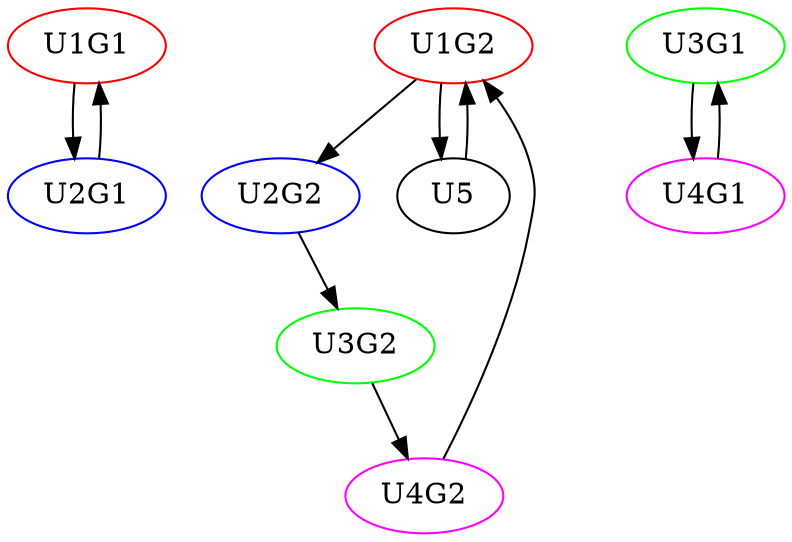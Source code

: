 // This file is part of mathtrader.
//
// Copyright (C) 2021 George Ioannidis
//
// mathtrader is free software: you can redistribute it and/or modify
// it under the terms of the GNU General Public License as published by
// the Free Software Foundation, either version 3 of the License, or
// (at your option) any later version.
//
// mathtrader is distributed in the hope that it will be useful,
// but WITHOUT ANY WARRANTY; without even the implied warranty of
// MERCHANTABILITY or FITNESS FOR A PARTICULAR PURPOSE. See the
// GNU General Public License for more details.
//
// You should have received a copy of the GNU General Public License
// along with mathtrader. If not, see <http://www.gnu.org/licenses/>.

// Defines a directed graph representing the following trade scenario.
// Users U1, U2, U3, U4, and U5 offer items for trade. U5 offers a single item,
// all other users offer 2 items each. U1, U2, U3, and U4 always trade at least
// one item. There are two distinct scenarios for the rest of the items:
//
// 1. Maximize trading items: users U1, U2, U3, and U4 trade their second items,
//    forming a large chain. U5 does not trade. Only 1 item is not traded.
//
// 2. Maximize trading users: U1 trades 2 items, all others trade 1 item each.
//    All users trade. 3 items are not traded.
digraph {
  node [color=red];
  U1G1;
  U1G2;
  node [color=blue];
  U2G1;
  U2G2;
  node [color=green];
  U3G1;
  U3G2;
  node [color=magenta];
  U4G1;
  U4G2;
  node [color=black];
  U5G1 [label="U5"];

  U1G1 -> U2G1;
  U2G1 -> U1G1;

  U3G1 -> U4G1;
  U4G1 -> U3G1;

  U1G2 -> {U2G2 U5G1};
  U2G2 -> U3G2;
  U3G2 -> U4G2;
  U4G2 -> U1G2;
  U5G1 -> U1G2;
}
